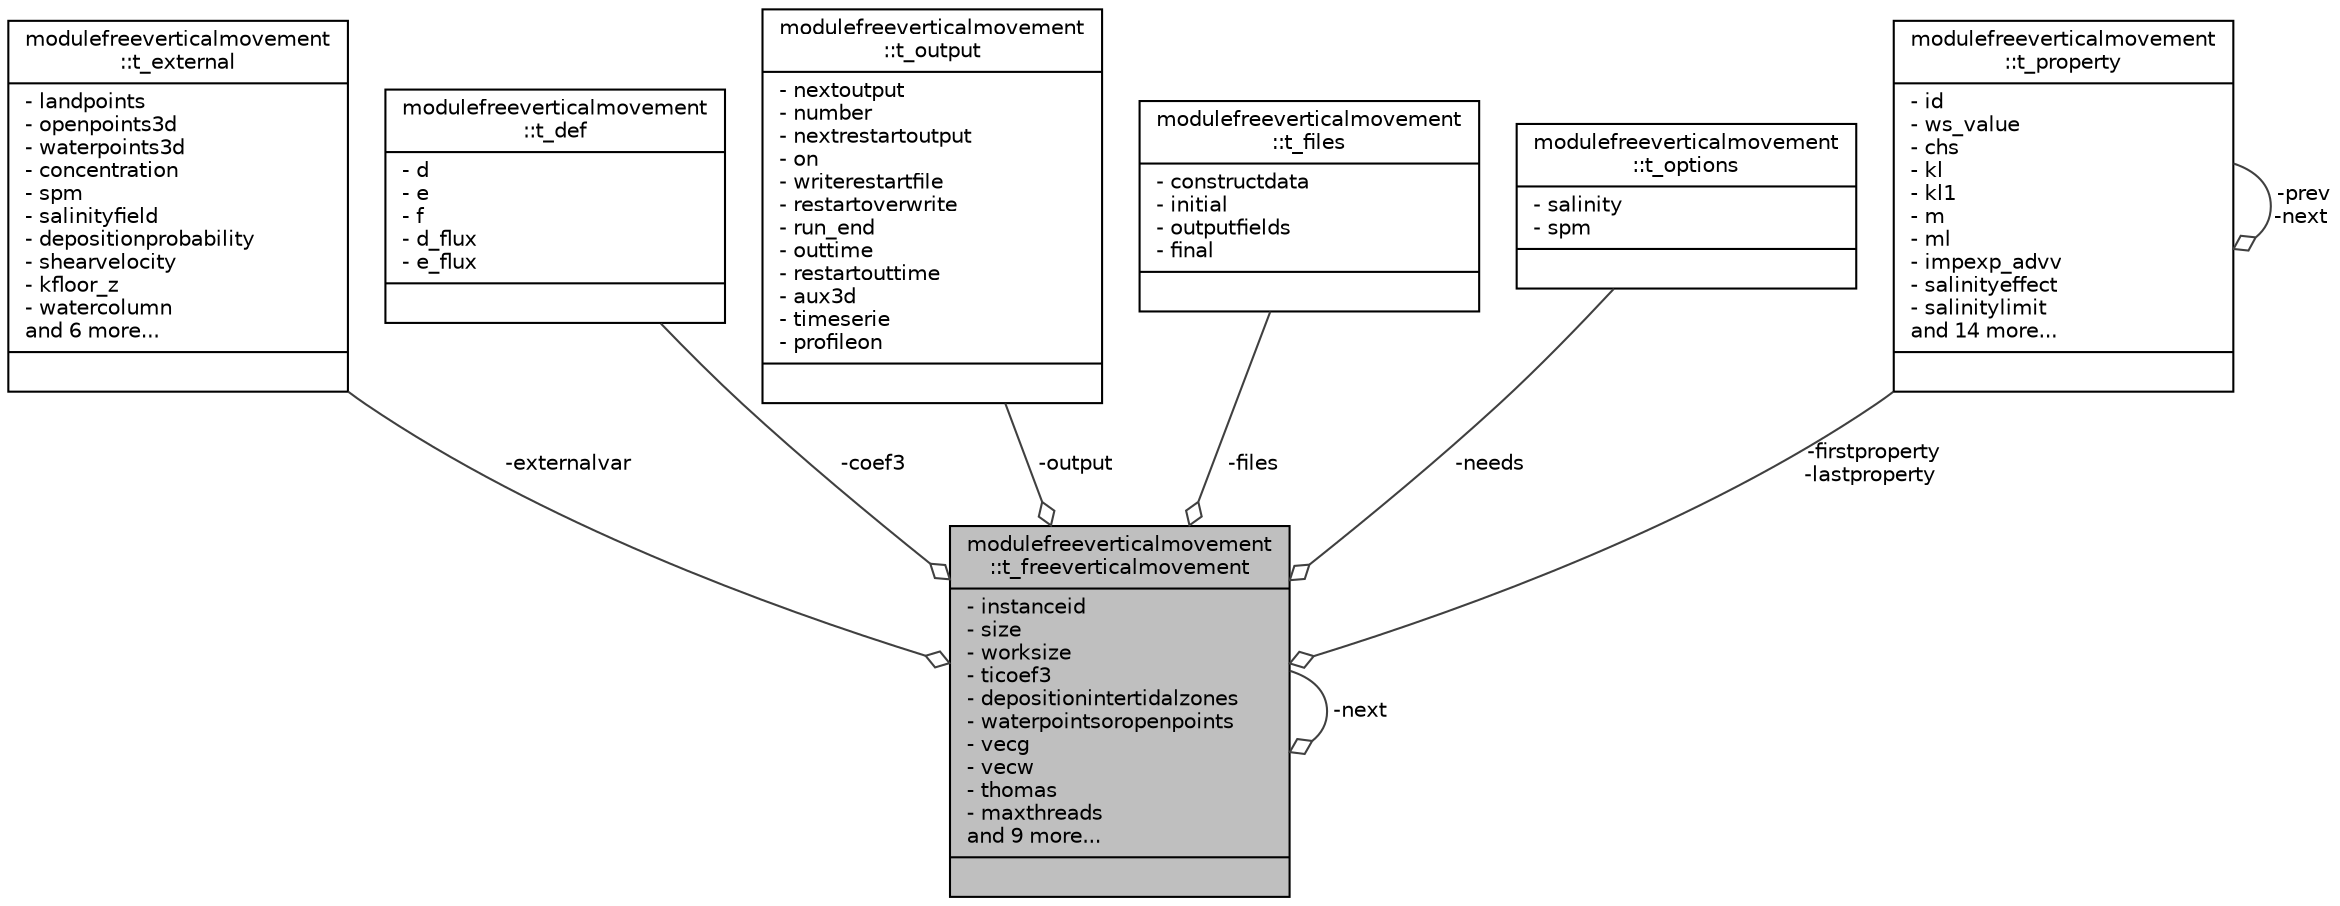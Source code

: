 digraph "modulefreeverticalmovement::t_freeverticalmovement"
{
 // LATEX_PDF_SIZE
  edge [fontname="Helvetica",fontsize="10",labelfontname="Helvetica",labelfontsize="10"];
  node [fontname="Helvetica",fontsize="10",shape=record];
  Node1 [label="{modulefreeverticalmovement\l::t_freeverticalmovement\n|- instanceid\l- size\l- worksize\l- ticoef3\l- depositionintertidalzones\l- waterpointsoropenpoints\l- vecg\l- vecw\l- thomas\l- maxthreads\land 9 more...\l|}",height=0.2,width=0.4,color="black", fillcolor="grey75", style="filled", fontcolor="black",tooltip=" "];
  Node2 -> Node1 [color="grey25",fontsize="10",style="solid",label=" -externalvar" ,arrowhead="odiamond",fontname="Helvetica"];
  Node2 [label="{modulefreeverticalmovement\l::t_external\n|- landpoints\l- openpoints3d\l- waterpoints3d\l- concentration\l- spm\l- salinityfield\l- depositionprobability\l- shearvelocity\l- kfloor_z\l- watercolumn\land 6 more...\l|}",height=0.2,width=0.4,color="black", fillcolor="white", style="filled",URL="$structmodulefreeverticalmovement_1_1t__external.html",tooltip=" "];
  Node3 -> Node1 [color="grey25",fontsize="10",style="solid",label=" -coef3" ,arrowhead="odiamond",fontname="Helvetica"];
  Node3 [label="{modulefreeverticalmovement\l::t_def\n|- d\l- e\l- f\l- d_flux\l- e_flux\l|}",height=0.2,width=0.4,color="black", fillcolor="white", style="filled",URL="$structmodulefreeverticalmovement_1_1t__def.html",tooltip=" "];
  Node4 -> Node1 [color="grey25",fontsize="10",style="solid",label=" -output" ,arrowhead="odiamond",fontname="Helvetica"];
  Node4 [label="{modulefreeverticalmovement\l::t_output\n|- nextoutput\l- number\l- nextrestartoutput\l- on\l- writerestartfile\l- restartoverwrite\l- run_end\l- outtime\l- restartouttime\l- aux3d\l- timeserie\l- profileon\l|}",height=0.2,width=0.4,color="black", fillcolor="white", style="filled",URL="$structmodulefreeverticalmovement_1_1t__output.html",tooltip=" "];
  Node1 -> Node1 [color="grey25",fontsize="10",style="solid",label=" -next" ,arrowhead="odiamond",fontname="Helvetica"];
  Node5 -> Node1 [color="grey25",fontsize="10",style="solid",label=" -files" ,arrowhead="odiamond",fontname="Helvetica"];
  Node5 [label="{modulefreeverticalmovement\l::t_files\n|- constructdata\l- initial\l- outputfields\l- final\l|}",height=0.2,width=0.4,color="black", fillcolor="white", style="filled",URL="$structmodulefreeverticalmovement_1_1t__files.html",tooltip=" "];
  Node6 -> Node1 [color="grey25",fontsize="10",style="solid",label=" -needs" ,arrowhead="odiamond",fontname="Helvetica"];
  Node6 [label="{modulefreeverticalmovement\l::t_options\n|- salinity\l- spm\l|}",height=0.2,width=0.4,color="black", fillcolor="white", style="filled",URL="$structmodulefreeverticalmovement_1_1t__options.html",tooltip=" "];
  Node7 -> Node1 [color="grey25",fontsize="10",style="solid",label=" -firstproperty\n-lastproperty" ,arrowhead="odiamond",fontname="Helvetica"];
  Node7 [label="{modulefreeverticalmovement\l::t_property\n|- id\l- ws_value\l- chs\l- kl\l- kl1\l- m\l- ml\l- impexp_advv\l- salinityeffect\l- salinitylimit\land 14 more...\l|}",height=0.2,width=0.4,color="black", fillcolor="white", style="filled",URL="$structmodulefreeverticalmovement_1_1t__property.html",tooltip=" "];
  Node7 -> Node7 [color="grey25",fontsize="10",style="solid",label=" -prev\n-next" ,arrowhead="odiamond",fontname="Helvetica"];
}
